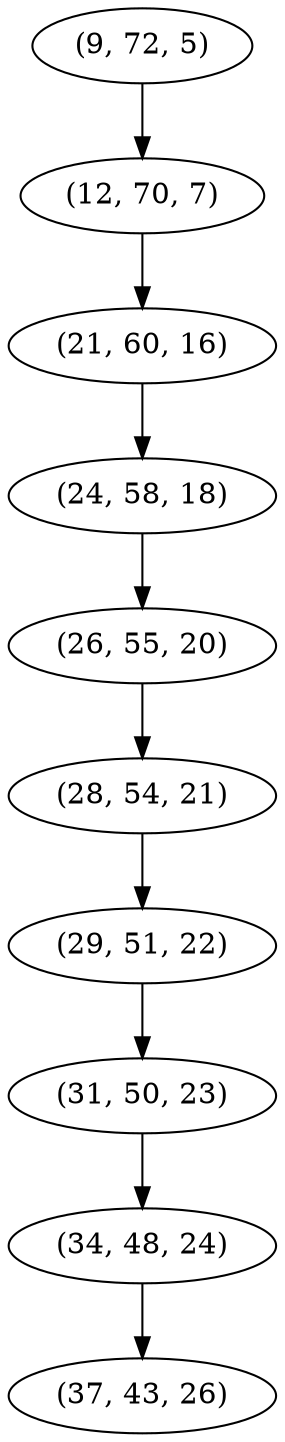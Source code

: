 digraph tree {
    "(9, 72, 5)";
    "(12, 70, 7)";
    "(21, 60, 16)";
    "(24, 58, 18)";
    "(26, 55, 20)";
    "(28, 54, 21)";
    "(29, 51, 22)";
    "(31, 50, 23)";
    "(34, 48, 24)";
    "(37, 43, 26)";
    "(9, 72, 5)" -> "(12, 70, 7)";
    "(12, 70, 7)" -> "(21, 60, 16)";
    "(21, 60, 16)" -> "(24, 58, 18)";
    "(24, 58, 18)" -> "(26, 55, 20)";
    "(26, 55, 20)" -> "(28, 54, 21)";
    "(28, 54, 21)" -> "(29, 51, 22)";
    "(29, 51, 22)" -> "(31, 50, 23)";
    "(31, 50, 23)" -> "(34, 48, 24)";
    "(34, 48, 24)" -> "(37, 43, 26)";
}

